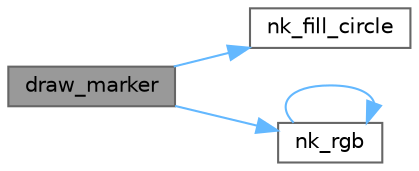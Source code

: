 digraph "draw_marker"
{
 // LATEX_PDF_SIZE
  bgcolor="transparent";
  edge [fontname=Helvetica,fontsize=10,labelfontname=Helvetica,labelfontsize=10];
  node [fontname=Helvetica,fontsize=10,shape=box,height=0.2,width=0.4];
  rankdir="LR";
  Node1 [id="Node000001",label="draw_marker",height=0.2,width=0.4,color="gray40", fillcolor="grey60", style="filled", fontcolor="black",tooltip=" "];
  Node1 -> Node2 [id="edge4_Node000001_Node000002",color="steelblue1",style="solid",tooltip=" "];
  Node2 [id="Node000002",label="nk_fill_circle",height=0.2,width=0.4,color="grey40", fillcolor="white", style="filled",URL="$nuklear_8h.html#ae0cfbd590eb690b6e18403e5d3d86795",tooltip=" "];
  Node1 -> Node3 [id="edge5_Node000001_Node000003",color="steelblue1",style="solid",tooltip=" "];
  Node3 [id="Node000003",label="nk_rgb",height=0.2,width=0.4,color="grey40", fillcolor="white", style="filled",URL="$nuklear_8h.html#a0624ae1d6500b0a2941274f1a99d144d",tooltip=" "];
  Node3 -> Node3 [id="edge6_Node000003_Node000003",color="steelblue1",style="solid",tooltip=" "];
}
